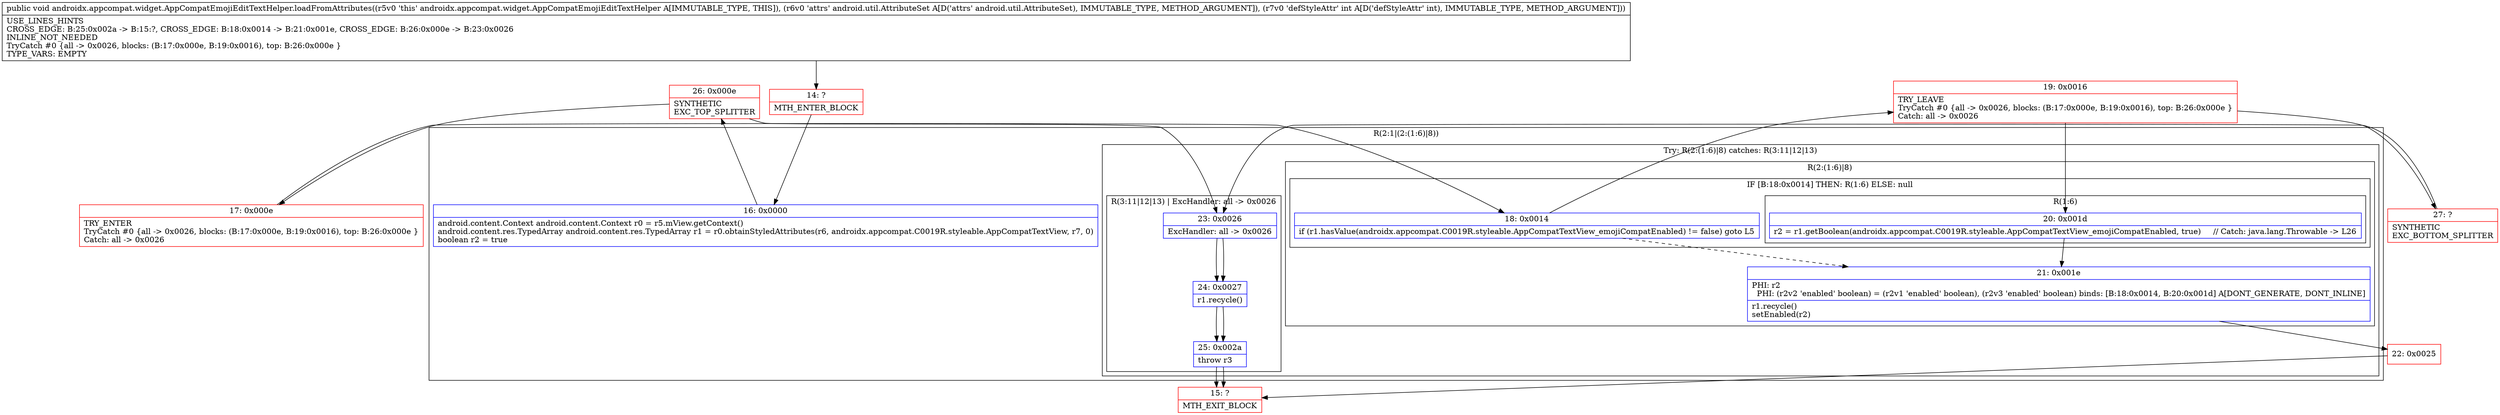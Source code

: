digraph "CFG forandroidx.appcompat.widget.AppCompatEmojiEditTextHelper.loadFromAttributes(Landroid\/util\/AttributeSet;I)V" {
subgraph cluster_Region_1006779064 {
label = "R(2:1|(2:(1:6)|8))";
node [shape=record,color=blue];
Node_16 [shape=record,label="{16\:\ 0x0000|android.content.Context android.content.Context r0 = r5.mView.getContext()\landroid.content.res.TypedArray android.content.res.TypedArray r1 = r0.obtainStyledAttributes(r6, androidx.appcompat.C0019R.styleable.AppCompatTextView, r7, 0)\lboolean r2 = true\l}"];
subgraph cluster_TryCatchRegion_635558597 {
label = "Try: R(2:(1:6)|8) catches: R(3:11|12|13)";
node [shape=record,color=blue];
subgraph cluster_Region_217520703 {
label = "R(2:(1:6)|8)";
node [shape=record,color=blue];
subgraph cluster_IfRegion_1324238529 {
label = "IF [B:18:0x0014] THEN: R(1:6) ELSE: null";
node [shape=record,color=blue];
Node_18 [shape=record,label="{18\:\ 0x0014|if (r1.hasValue(androidx.appcompat.C0019R.styleable.AppCompatTextView_emojiCompatEnabled) != false) goto L5\l}"];
subgraph cluster_Region_662565098 {
label = "R(1:6)";
node [shape=record,color=blue];
Node_20 [shape=record,label="{20\:\ 0x001d|r2 = r1.getBoolean(androidx.appcompat.C0019R.styleable.AppCompatTextView_emojiCompatEnabled, true)     \/\/ Catch: java.lang.Throwable \-\> L26\l}"];
}
}
Node_21 [shape=record,label="{21\:\ 0x001e|PHI: r2 \l  PHI: (r2v2 'enabled' boolean) = (r2v1 'enabled' boolean), (r2v3 'enabled' boolean) binds: [B:18:0x0014, B:20:0x001d] A[DONT_GENERATE, DONT_INLINE]\l|r1.recycle()\lsetEnabled(r2)\l}"];
}
subgraph cluster_Region_562902755 {
label = "R(3:11|12|13) | ExcHandler: all \-\> 0x0026\l";
node [shape=record,color=blue];
Node_23 [shape=record,label="{23\:\ 0x0026|ExcHandler: all \-\> 0x0026\l}"];
Node_24 [shape=record,label="{24\:\ 0x0027|r1.recycle()\l}"];
Node_25 [shape=record,label="{25\:\ 0x002a|throw r3\l}"];
}
}
}
subgraph cluster_Region_562902755 {
label = "R(3:11|12|13) | ExcHandler: all \-\> 0x0026\l";
node [shape=record,color=blue];
Node_23 [shape=record,label="{23\:\ 0x0026|ExcHandler: all \-\> 0x0026\l}"];
Node_24 [shape=record,label="{24\:\ 0x0027|r1.recycle()\l}"];
Node_25 [shape=record,label="{25\:\ 0x002a|throw r3\l}"];
}
Node_14 [shape=record,color=red,label="{14\:\ ?|MTH_ENTER_BLOCK\l}"];
Node_26 [shape=record,color=red,label="{26\:\ 0x000e|SYNTHETIC\lEXC_TOP_SPLITTER\l}"];
Node_17 [shape=record,color=red,label="{17\:\ 0x000e|TRY_ENTER\lTryCatch #0 \{all \-\> 0x0026, blocks: (B:17:0x000e, B:19:0x0016), top: B:26:0x000e \}\lCatch: all \-\> 0x0026\l}"];
Node_19 [shape=record,color=red,label="{19\:\ 0x0016|TRY_LEAVE\lTryCatch #0 \{all \-\> 0x0026, blocks: (B:17:0x000e, B:19:0x0016), top: B:26:0x000e \}\lCatch: all \-\> 0x0026\l}"];
Node_27 [shape=record,color=red,label="{27\:\ ?|SYNTHETIC\lEXC_BOTTOM_SPLITTER\l}"];
Node_22 [shape=record,color=red,label="{22\:\ 0x0025}"];
Node_15 [shape=record,color=red,label="{15\:\ ?|MTH_EXIT_BLOCK\l}"];
MethodNode[shape=record,label="{public void androidx.appcompat.widget.AppCompatEmojiEditTextHelper.loadFromAttributes((r5v0 'this' androidx.appcompat.widget.AppCompatEmojiEditTextHelper A[IMMUTABLE_TYPE, THIS]), (r6v0 'attrs' android.util.AttributeSet A[D('attrs' android.util.AttributeSet), IMMUTABLE_TYPE, METHOD_ARGUMENT]), (r7v0 'defStyleAttr' int A[D('defStyleAttr' int), IMMUTABLE_TYPE, METHOD_ARGUMENT]))  | USE_LINES_HINTS\lCROSS_EDGE: B:25:0x002a \-\> B:15:?, CROSS_EDGE: B:18:0x0014 \-\> B:21:0x001e, CROSS_EDGE: B:26:0x000e \-\> B:23:0x0026\lINLINE_NOT_NEEDED\lTryCatch #0 \{all \-\> 0x0026, blocks: (B:17:0x000e, B:19:0x0016), top: B:26:0x000e \}\lTYPE_VARS: EMPTY\l}"];
MethodNode -> Node_14;Node_16 -> Node_26;
Node_18 -> Node_19;
Node_18 -> Node_21[style=dashed];
Node_20 -> Node_21;
Node_21 -> Node_22;
Node_23 -> Node_24;
Node_24 -> Node_25;
Node_25 -> Node_15;
Node_23 -> Node_24;
Node_24 -> Node_25;
Node_25 -> Node_15;
Node_14 -> Node_16;
Node_26 -> Node_17;
Node_26 -> Node_23;
Node_17 -> Node_18;
Node_19 -> Node_20;
Node_19 -> Node_27;
Node_27 -> Node_23;
Node_22 -> Node_15;
}

